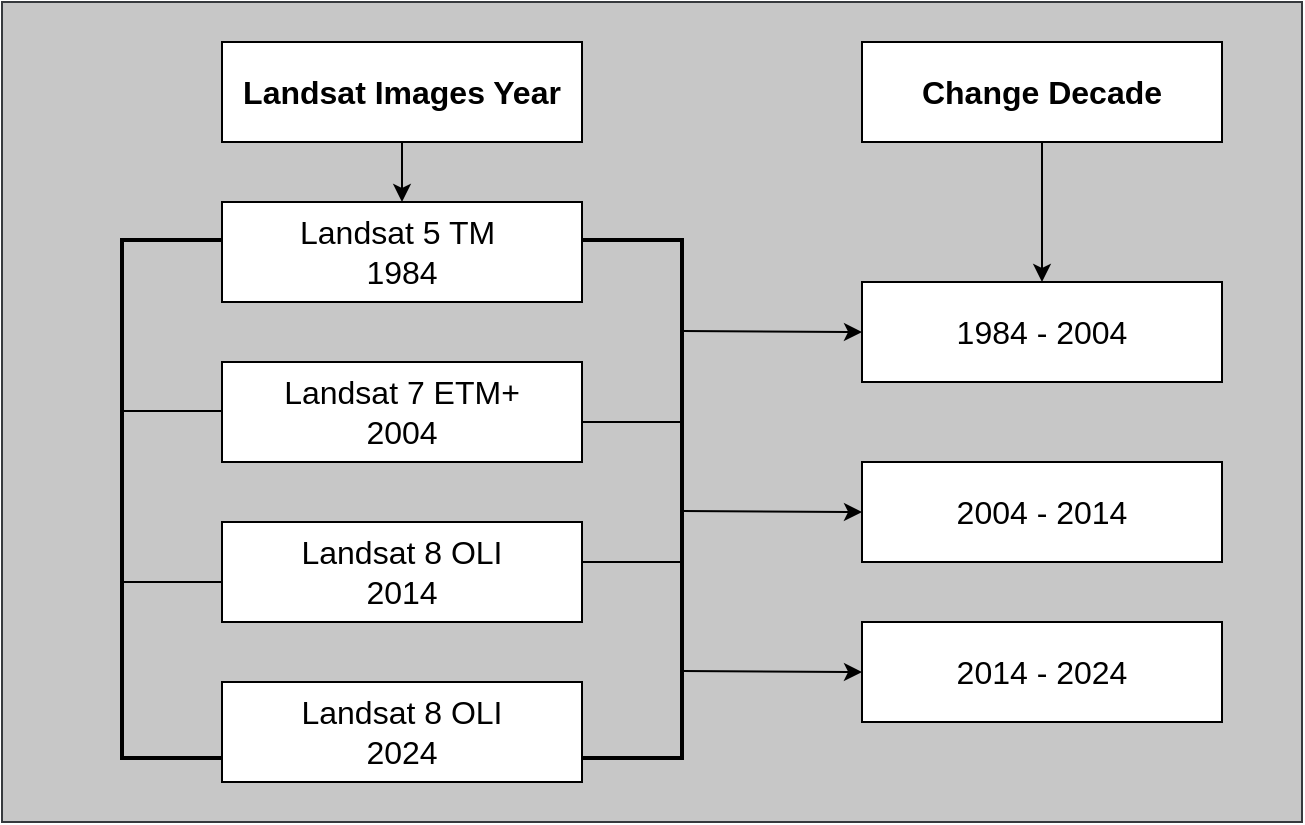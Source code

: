 <mxfile version="24.7.16">
  <diagram name="Page-1" id="_-WS09nqeZ3YQB_b0d59">
    <mxGraphModel dx="1032" dy="501" grid="1" gridSize="10" guides="1" tooltips="1" connect="1" arrows="1" fold="1" page="1" pageScale="1" pageWidth="1169" pageHeight="827" background="#FFFFFF" math="0" shadow="0">
      <root>
        <mxCell id="0" />
        <mxCell id="1" parent="0" />
        <mxCell id="Dl7q8pRwCRPBg_EnZdLq-22" value="" style="rounded=0;whiteSpace=wrap;html=1;fillColor=#C7C7C7;strokeColor=#36393d;" vertex="1" parent="1">
          <mxGeometry x="210" y="170" width="650" height="410" as="geometry" />
        </mxCell>
        <mxCell id="Dl7q8pRwCRPBg_EnZdLq-13" style="edgeStyle=orthogonalEdgeStyle;rounded=0;orthogonalLoop=1;jettySize=auto;html=1;exitX=0.5;exitY=1;exitDx=0;exitDy=0;entryX=0.5;entryY=0;entryDx=0;entryDy=0;" edge="1" parent="1" source="Dl7q8pRwCRPBg_EnZdLq-1" target="Dl7q8pRwCRPBg_EnZdLq-3">
          <mxGeometry relative="1" as="geometry" />
        </mxCell>
        <mxCell id="Dl7q8pRwCRPBg_EnZdLq-1" value="&lt;font style=&quot;font-size: 16px;&quot;&gt;&lt;b&gt;Landsat Images Year&lt;/b&gt;&lt;/font&gt;" style="rounded=0;whiteSpace=wrap;html=1;" vertex="1" parent="1">
          <mxGeometry x="320" y="190" width="180" height="50" as="geometry" />
        </mxCell>
        <mxCell id="Dl7q8pRwCRPBg_EnZdLq-20" style="edgeStyle=orthogonalEdgeStyle;rounded=0;orthogonalLoop=1;jettySize=auto;html=1;exitX=0.5;exitY=1;exitDx=0;exitDy=0;entryX=0.5;entryY=0;entryDx=0;entryDy=0;" edge="1" parent="1" source="Dl7q8pRwCRPBg_EnZdLq-2" target="Dl7q8pRwCRPBg_EnZdLq-7">
          <mxGeometry relative="1" as="geometry" />
        </mxCell>
        <mxCell id="Dl7q8pRwCRPBg_EnZdLq-2" value="&lt;font style=&quot;font-size: 16px;&quot;&gt;&lt;b&gt;Change Decade&lt;/b&gt;&lt;/font&gt;" style="rounded=0;whiteSpace=wrap;html=1;" vertex="1" parent="1">
          <mxGeometry x="640" y="190" width="180" height="50" as="geometry" />
        </mxCell>
        <mxCell id="Dl7q8pRwCRPBg_EnZdLq-3" value="&lt;font style=&quot;font-size: 16px;&quot;&gt;Landsat 5 TM&amp;nbsp;&lt;/font&gt;&lt;div&gt;&lt;span style=&quot;font-size: 16px;&quot;&gt;1984&lt;/span&gt;&lt;/div&gt;" style="rounded=0;whiteSpace=wrap;html=1;" vertex="1" parent="1">
          <mxGeometry x="320" y="270" width="180" height="50" as="geometry" />
        </mxCell>
        <mxCell id="Dl7q8pRwCRPBg_EnZdLq-4" value="&lt;font style=&quot;font-size: 16px;&quot;&gt;Landsat 7 ETM+&lt;/font&gt;&lt;div&gt;&lt;span style=&quot;font-size: 16px;&quot;&gt;2004&lt;/span&gt;&lt;/div&gt;" style="rounded=0;whiteSpace=wrap;html=1;" vertex="1" parent="1">
          <mxGeometry x="320" y="350" width="180" height="50" as="geometry" />
        </mxCell>
        <mxCell id="Dl7q8pRwCRPBg_EnZdLq-5" value="&lt;font style=&quot;font-size: 16px;&quot;&gt;Landsat 8 OLI&lt;/font&gt;&lt;div&gt;&lt;span style=&quot;font-size: 16px;&quot;&gt;2014&lt;/span&gt;&lt;/div&gt;" style="rounded=0;whiteSpace=wrap;html=1;" vertex="1" parent="1">
          <mxGeometry x="320" y="430" width="180" height="50" as="geometry" />
        </mxCell>
        <mxCell id="Dl7q8pRwCRPBg_EnZdLq-6" value="&lt;font style=&quot;font-size: 16px;&quot;&gt;Landsat 8 OLI&lt;/font&gt;&lt;div&gt;&lt;span style=&quot;font-size: 16px;&quot;&gt;2024&lt;/span&gt;&lt;/div&gt;" style="rounded=0;whiteSpace=wrap;html=1;" vertex="1" parent="1">
          <mxGeometry x="320" y="510" width="180" height="50" as="geometry" />
        </mxCell>
        <mxCell id="Dl7q8pRwCRPBg_EnZdLq-7" value="&lt;font style=&quot;font-size: 16px;&quot;&gt;1984 - 2004&lt;/font&gt;" style="rounded=0;whiteSpace=wrap;html=1;" vertex="1" parent="1">
          <mxGeometry x="640" y="310" width="180" height="50" as="geometry" />
        </mxCell>
        <mxCell id="Dl7q8pRwCRPBg_EnZdLq-8" value="&lt;span style=&quot;font-size: 16px;&quot;&gt;2004 - 2014&lt;/span&gt;" style="rounded=0;whiteSpace=wrap;html=1;" vertex="1" parent="1">
          <mxGeometry x="640" y="400" width="180" height="50" as="geometry" />
        </mxCell>
        <mxCell id="Dl7q8pRwCRPBg_EnZdLq-9" value="" style="strokeWidth=2;html=1;shape=mxgraph.flowchart.annotation_1;align=left;pointerEvents=1;rotation=-180;" vertex="1" parent="1">
          <mxGeometry x="500" y="289" width="50" height="259" as="geometry" />
        </mxCell>
        <mxCell id="Dl7q8pRwCRPBg_EnZdLq-10" value="" style="endArrow=none;html=1;rounded=0;" edge="1" parent="1">
          <mxGeometry width="50" height="50" relative="1" as="geometry">
            <mxPoint x="500" y="380" as="sourcePoint" />
            <mxPoint x="550" y="380" as="targetPoint" />
          </mxGeometry>
        </mxCell>
        <mxCell id="Dl7q8pRwCRPBg_EnZdLq-11" value="" style="endArrow=none;html=1;rounded=0;" edge="1" parent="1">
          <mxGeometry width="50" height="50" relative="1" as="geometry">
            <mxPoint x="500" y="450" as="sourcePoint" />
            <mxPoint x="550" y="450" as="targetPoint" />
          </mxGeometry>
        </mxCell>
        <mxCell id="Dl7q8pRwCRPBg_EnZdLq-12" value="" style="strokeWidth=2;html=1;shape=mxgraph.flowchart.annotation_1;align=left;pointerEvents=1;rotation=0;" vertex="1" parent="1">
          <mxGeometry x="270" y="289" width="50" height="259" as="geometry" />
        </mxCell>
        <mxCell id="Dl7q8pRwCRPBg_EnZdLq-14" value="" style="endArrow=none;html=1;rounded=0;" edge="1" parent="1">
          <mxGeometry width="50" height="50" relative="1" as="geometry">
            <mxPoint x="270" y="374.5" as="sourcePoint" />
            <mxPoint x="320" y="374.5" as="targetPoint" />
          </mxGeometry>
        </mxCell>
        <mxCell id="Dl7q8pRwCRPBg_EnZdLq-15" value="" style="endArrow=none;html=1;rounded=0;" edge="1" parent="1">
          <mxGeometry width="50" height="50" relative="1" as="geometry">
            <mxPoint x="270" y="460" as="sourcePoint" />
            <mxPoint x="320" y="460" as="targetPoint" />
          </mxGeometry>
        </mxCell>
        <mxCell id="Dl7q8pRwCRPBg_EnZdLq-16" value="" style="endArrow=classic;html=1;rounded=0;entryX=0;entryY=0.5;entryDx=0;entryDy=0;" edge="1" parent="1" target="Dl7q8pRwCRPBg_EnZdLq-7">
          <mxGeometry width="50" height="50" relative="1" as="geometry">
            <mxPoint x="550" y="334.5" as="sourcePoint" />
            <mxPoint x="610" y="334.5" as="targetPoint" />
          </mxGeometry>
        </mxCell>
        <mxCell id="Dl7q8pRwCRPBg_EnZdLq-17" value="" style="endArrow=classic;html=1;rounded=0;entryX=0;entryY=0.5;entryDx=0;entryDy=0;" edge="1" parent="1">
          <mxGeometry width="50" height="50" relative="1" as="geometry">
            <mxPoint x="550" y="424.5" as="sourcePoint" />
            <mxPoint x="640" y="425" as="targetPoint" />
          </mxGeometry>
        </mxCell>
        <mxCell id="Dl7q8pRwCRPBg_EnZdLq-18" value="&lt;span style=&quot;font-size: 16px;&quot;&gt;2014 - 2024&lt;/span&gt;" style="rounded=0;whiteSpace=wrap;html=1;" vertex="1" parent="1">
          <mxGeometry x="640" y="480" width="180" height="50" as="geometry" />
        </mxCell>
        <mxCell id="Dl7q8pRwCRPBg_EnZdLq-19" value="" style="endArrow=classic;html=1;rounded=0;entryX=0;entryY=0.5;entryDx=0;entryDy=0;" edge="1" parent="1">
          <mxGeometry width="50" height="50" relative="1" as="geometry">
            <mxPoint x="550" y="504.5" as="sourcePoint" />
            <mxPoint x="640" y="505" as="targetPoint" />
          </mxGeometry>
        </mxCell>
      </root>
    </mxGraphModel>
  </diagram>
</mxfile>
